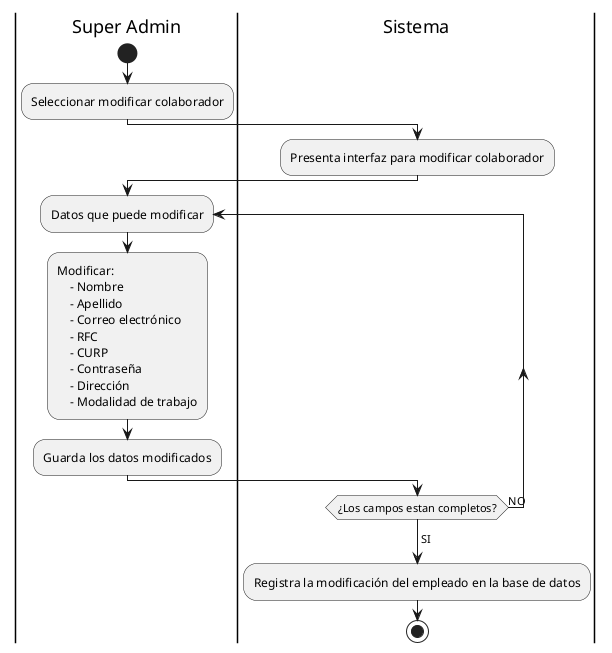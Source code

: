 @startuml CU02 - Superadmin modifica datos de empleado
|Super Admin|
start
:Seleccionar modificar colaborador;
|Sistema|
:Presenta interfaz para modificar colaborador;
|Super Admin|
repeat:Datos que puede modificar;
:Modificar:
    - Nombre    
    - Apellido
    - Correo electrónico
    - RFC
    - CURP
    - Contraseña
    - Dirección
    - Modalidad de trabajo;
:Guarda los datos modificados;
|Sistema|
repeat while (¿Los campos estan completos?) is (NO)
->SI;
:Registra la modificación del empleado en la base de datos;
stop
@enduml